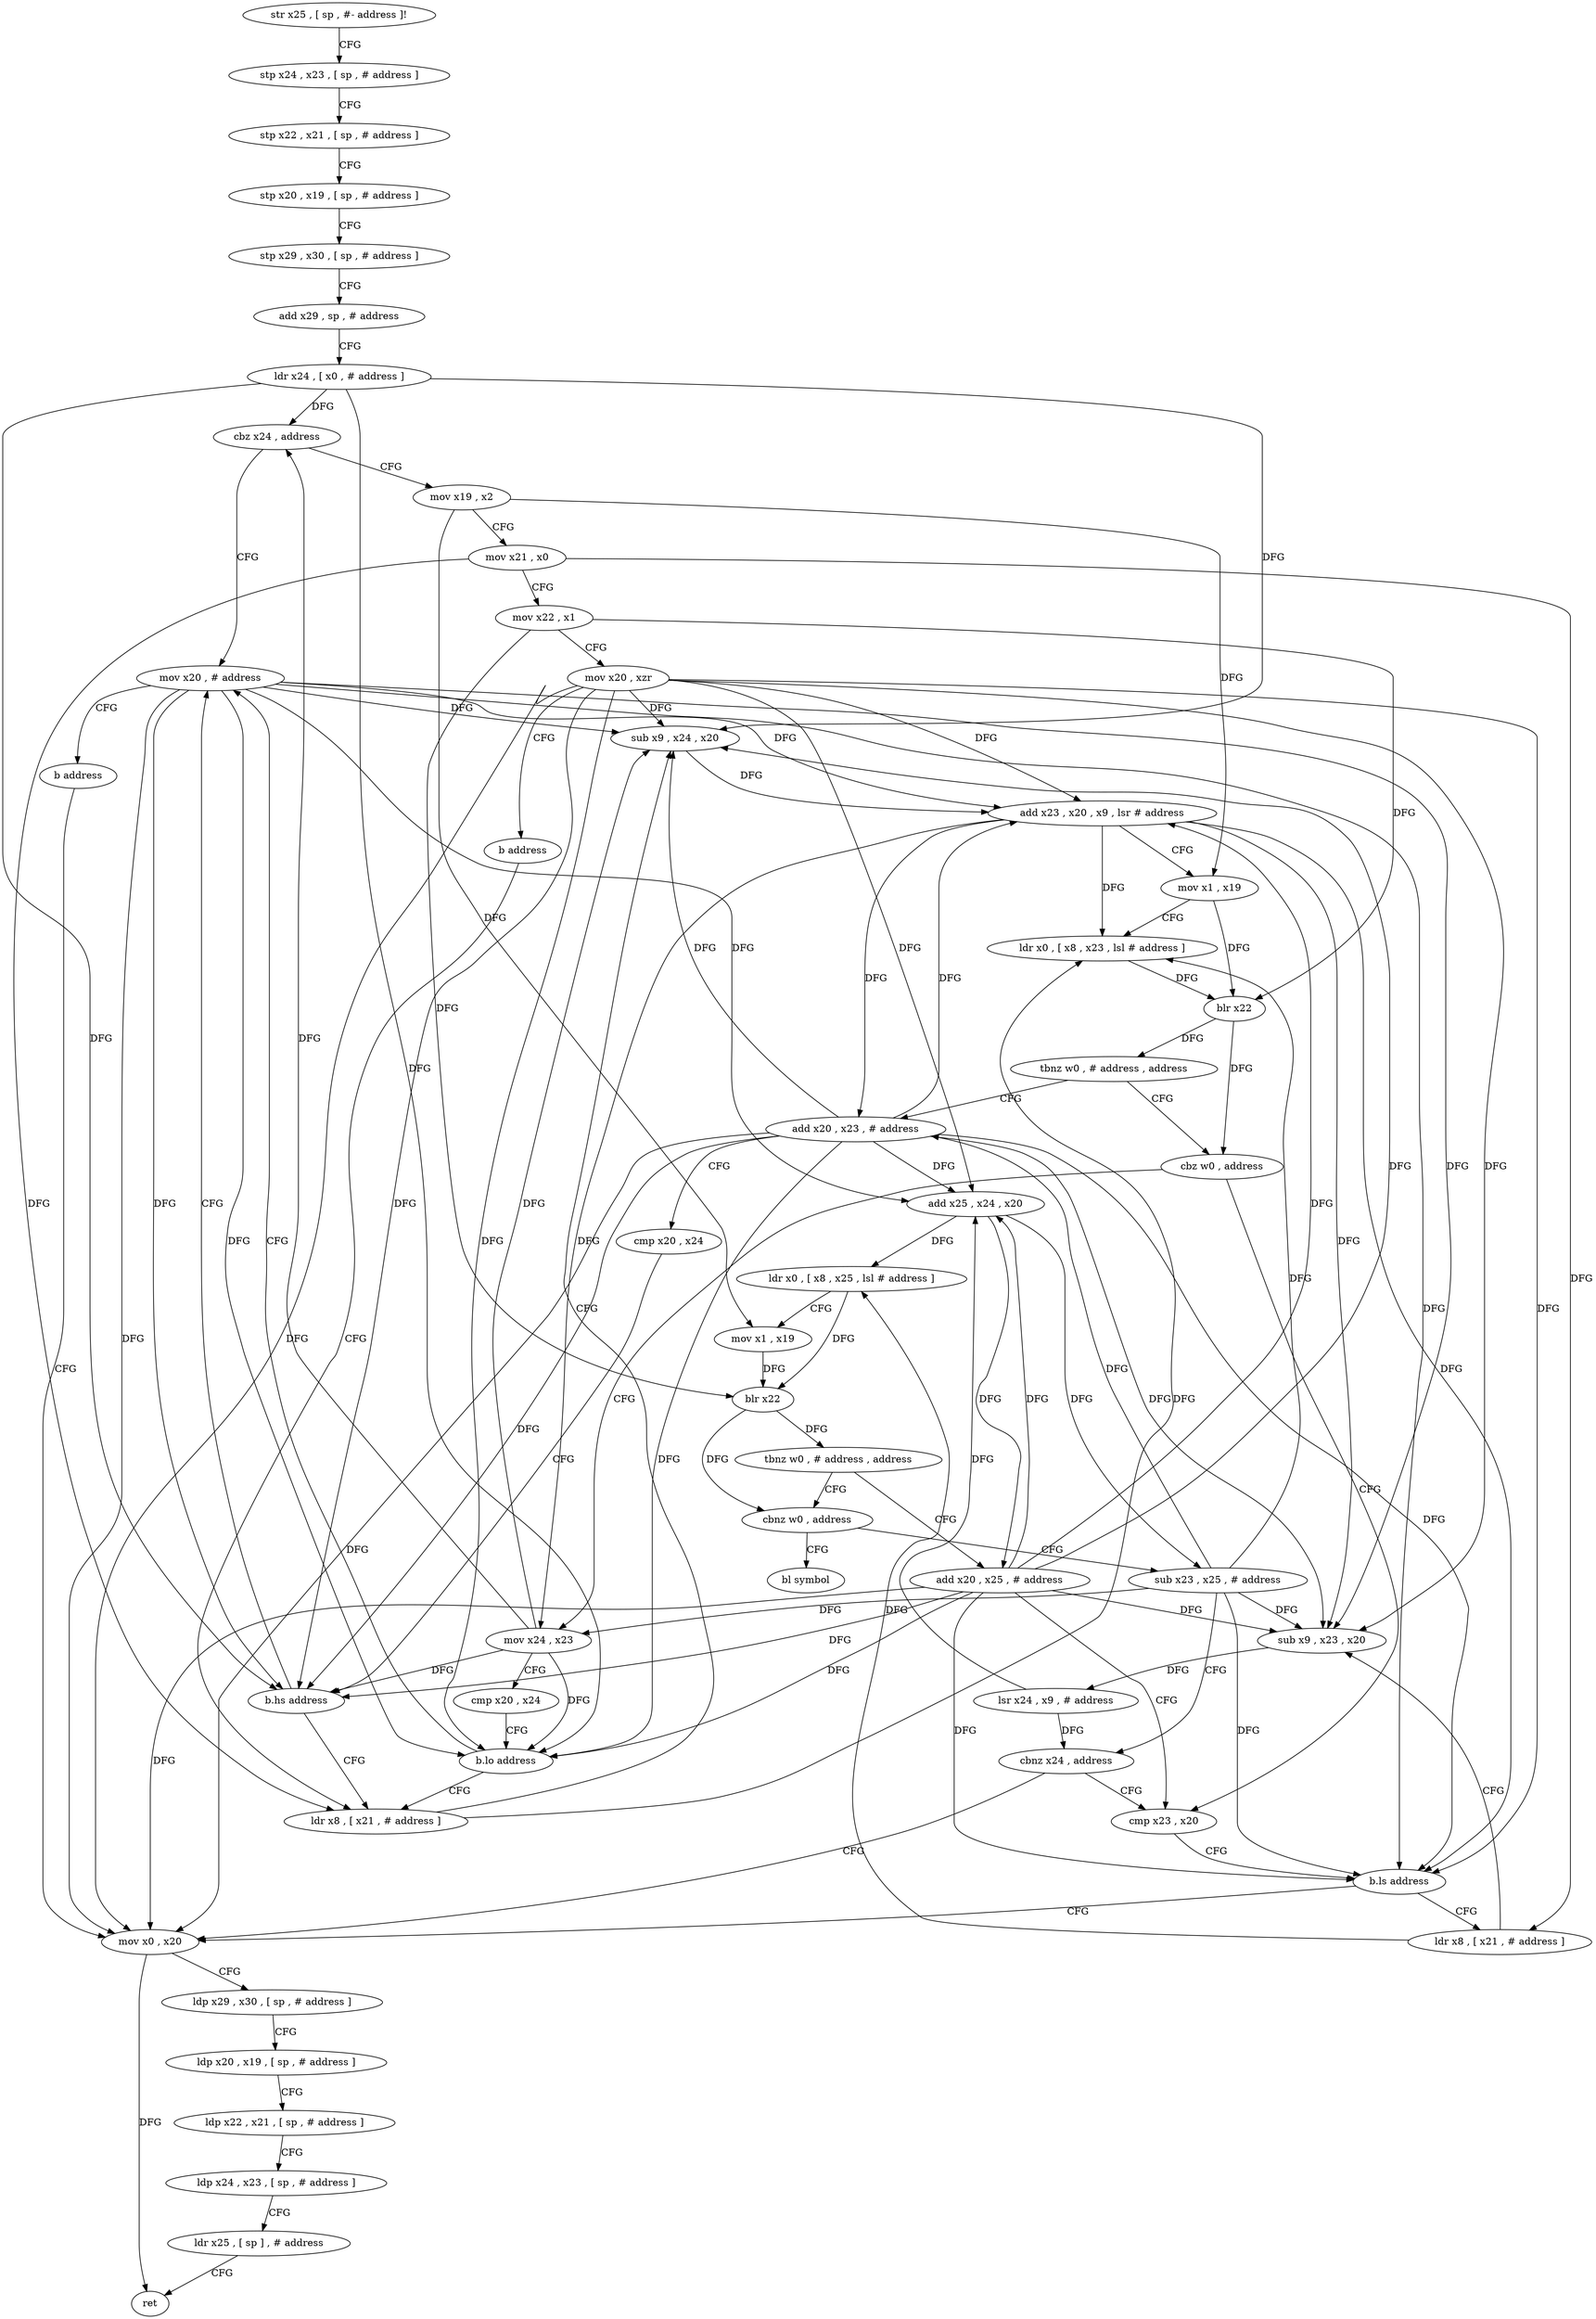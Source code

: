 digraph "func" {
"147816" [label = "str x25 , [ sp , #- address ]!" ]
"147820" [label = "stp x24 , x23 , [ sp , # address ]" ]
"147824" [label = "stp x22 , x21 , [ sp , # address ]" ]
"147828" [label = "stp x20 , x19 , [ sp , # address ]" ]
"147832" [label = "stp x29 , x30 , [ sp , # address ]" ]
"147836" [label = "add x29 , sp , # address" ]
"147840" [label = "ldr x24 , [ x0 , # address ]" ]
"147844" [label = "cbz x24 , address" ]
"147924" [label = "mov x20 , # address" ]
"147848" [label = "mov x19 , x2" ]
"147928" [label = "b address" ]
"147988" [label = "mov x0 , x20" ]
"147852" [label = "mov x21 , x0" ]
"147856" [label = "mov x22 , x1" ]
"147860" [label = "mov x20 , xzr" ]
"147864" [label = "b address" ]
"147880" [label = "ldr x8 , [ x21 , # address ]" ]
"147992" [label = "ldp x29 , x30 , [ sp , # address ]" ]
"147996" [label = "ldp x20 , x19 , [ sp , # address ]" ]
"148000" [label = "ldp x22 , x21 , [ sp , # address ]" ]
"148004" [label = "ldp x24 , x23 , [ sp , # address ]" ]
"148008" [label = "ldr x25 , [ sp ] , # address" ]
"148012" [label = "ret" ]
"147884" [label = "sub x9 , x24 , x20" ]
"147888" [label = "add x23 , x20 , x9 , lsr # address" ]
"147892" [label = "mov x1 , x19" ]
"147896" [label = "ldr x0 , [ x8 , x23 , lsl # address ]" ]
"147900" [label = "blr x22" ]
"147904" [label = "tbnz w0 , # address , address" ]
"147868" [label = "add x20 , x23 , # address" ]
"147908" [label = "cbz w0 , address" ]
"147872" [label = "cmp x20 , x24" ]
"147876" [label = "b.hs address" ]
"147936" [label = "cmp x23 , x20" ]
"147912" [label = "mov x24 , x23" ]
"147940" [label = "b.ls address" ]
"147944" [label = "ldr x8 , [ x21 , # address ]" ]
"147916" [label = "cmp x20 , x24" ]
"147920" [label = "b.lo address" ]
"147948" [label = "sub x9 , x23 , x20" ]
"147952" [label = "lsr x24 , x9 , # address" ]
"147956" [label = "add x25 , x24 , x20" ]
"147960" [label = "ldr x0 , [ x8 , x25 , lsl # address ]" ]
"147964" [label = "mov x1 , x19" ]
"147968" [label = "blr x22" ]
"147972" [label = "tbnz w0 , # address , address" ]
"147932" [label = "add x20 , x25 , # address" ]
"147976" [label = "cbnz w0 , address" ]
"148016" [label = "bl symbol" ]
"147980" [label = "sub x23 , x25 , # address" ]
"147984" [label = "cbnz x24 , address" ]
"147816" -> "147820" [ label = "CFG" ]
"147820" -> "147824" [ label = "CFG" ]
"147824" -> "147828" [ label = "CFG" ]
"147828" -> "147832" [ label = "CFG" ]
"147832" -> "147836" [ label = "CFG" ]
"147836" -> "147840" [ label = "CFG" ]
"147840" -> "147844" [ label = "DFG" ]
"147840" -> "147884" [ label = "DFG" ]
"147840" -> "147876" [ label = "DFG" ]
"147840" -> "147920" [ label = "DFG" ]
"147844" -> "147924" [ label = "CFG" ]
"147844" -> "147848" [ label = "CFG" ]
"147924" -> "147928" [ label = "CFG" ]
"147924" -> "147988" [ label = "DFG" ]
"147924" -> "147884" [ label = "DFG" ]
"147924" -> "147888" [ label = "DFG" ]
"147924" -> "147876" [ label = "DFG" ]
"147924" -> "147940" [ label = "DFG" ]
"147924" -> "147920" [ label = "DFG" ]
"147924" -> "147948" [ label = "DFG" ]
"147924" -> "147956" [ label = "DFG" ]
"147848" -> "147852" [ label = "CFG" ]
"147848" -> "147892" [ label = "DFG" ]
"147848" -> "147964" [ label = "DFG" ]
"147928" -> "147988" [ label = "CFG" ]
"147988" -> "147992" [ label = "CFG" ]
"147988" -> "148012" [ label = "DFG" ]
"147852" -> "147856" [ label = "CFG" ]
"147852" -> "147880" [ label = "DFG" ]
"147852" -> "147944" [ label = "DFG" ]
"147856" -> "147860" [ label = "CFG" ]
"147856" -> "147900" [ label = "DFG" ]
"147856" -> "147968" [ label = "DFG" ]
"147860" -> "147864" [ label = "CFG" ]
"147860" -> "147988" [ label = "DFG" ]
"147860" -> "147884" [ label = "DFG" ]
"147860" -> "147888" [ label = "DFG" ]
"147860" -> "147876" [ label = "DFG" ]
"147860" -> "147940" [ label = "DFG" ]
"147860" -> "147920" [ label = "DFG" ]
"147860" -> "147948" [ label = "DFG" ]
"147860" -> "147956" [ label = "DFG" ]
"147864" -> "147880" [ label = "CFG" ]
"147880" -> "147884" [ label = "CFG" ]
"147880" -> "147896" [ label = "DFG" ]
"147992" -> "147996" [ label = "CFG" ]
"147996" -> "148000" [ label = "CFG" ]
"148000" -> "148004" [ label = "CFG" ]
"148004" -> "148008" [ label = "CFG" ]
"148008" -> "148012" [ label = "CFG" ]
"147884" -> "147888" [ label = "DFG" ]
"147888" -> "147892" [ label = "CFG" ]
"147888" -> "147896" [ label = "DFG" ]
"147888" -> "147868" [ label = "DFG" ]
"147888" -> "147940" [ label = "DFG" ]
"147888" -> "147912" [ label = "DFG" ]
"147888" -> "147948" [ label = "DFG" ]
"147892" -> "147896" [ label = "CFG" ]
"147892" -> "147900" [ label = "DFG" ]
"147896" -> "147900" [ label = "DFG" ]
"147900" -> "147904" [ label = "DFG" ]
"147900" -> "147908" [ label = "DFG" ]
"147904" -> "147868" [ label = "CFG" ]
"147904" -> "147908" [ label = "CFG" ]
"147868" -> "147872" [ label = "CFG" ]
"147868" -> "147988" [ label = "DFG" ]
"147868" -> "147884" [ label = "DFG" ]
"147868" -> "147888" [ label = "DFG" ]
"147868" -> "147876" [ label = "DFG" ]
"147868" -> "147940" [ label = "DFG" ]
"147868" -> "147920" [ label = "DFG" ]
"147868" -> "147948" [ label = "DFG" ]
"147868" -> "147956" [ label = "DFG" ]
"147908" -> "147936" [ label = "CFG" ]
"147908" -> "147912" [ label = "CFG" ]
"147872" -> "147876" [ label = "CFG" ]
"147876" -> "147924" [ label = "CFG" ]
"147876" -> "147880" [ label = "CFG" ]
"147936" -> "147940" [ label = "CFG" ]
"147912" -> "147916" [ label = "CFG" ]
"147912" -> "147844" [ label = "DFG" ]
"147912" -> "147876" [ label = "DFG" ]
"147912" -> "147884" [ label = "DFG" ]
"147912" -> "147920" [ label = "DFG" ]
"147940" -> "147988" [ label = "CFG" ]
"147940" -> "147944" [ label = "CFG" ]
"147944" -> "147948" [ label = "CFG" ]
"147944" -> "147960" [ label = "DFG" ]
"147916" -> "147920" [ label = "CFG" ]
"147920" -> "147880" [ label = "CFG" ]
"147920" -> "147924" [ label = "CFG" ]
"147948" -> "147952" [ label = "DFG" ]
"147952" -> "147956" [ label = "DFG" ]
"147952" -> "147984" [ label = "DFG" ]
"147956" -> "147960" [ label = "DFG" ]
"147956" -> "147932" [ label = "DFG" ]
"147956" -> "147980" [ label = "DFG" ]
"147960" -> "147964" [ label = "CFG" ]
"147960" -> "147968" [ label = "DFG" ]
"147964" -> "147968" [ label = "DFG" ]
"147968" -> "147972" [ label = "DFG" ]
"147968" -> "147976" [ label = "DFG" ]
"147972" -> "147932" [ label = "CFG" ]
"147972" -> "147976" [ label = "CFG" ]
"147932" -> "147936" [ label = "CFG" ]
"147932" -> "147988" [ label = "DFG" ]
"147932" -> "147884" [ label = "DFG" ]
"147932" -> "147940" [ label = "DFG" ]
"147932" -> "147948" [ label = "DFG" ]
"147932" -> "147956" [ label = "DFG" ]
"147932" -> "147888" [ label = "DFG" ]
"147932" -> "147876" [ label = "DFG" ]
"147932" -> "147920" [ label = "DFG" ]
"147976" -> "148016" [ label = "CFG" ]
"147976" -> "147980" [ label = "CFG" ]
"147980" -> "147984" [ label = "CFG" ]
"147980" -> "147896" [ label = "DFG" ]
"147980" -> "147868" [ label = "DFG" ]
"147980" -> "147912" [ label = "DFG" ]
"147980" -> "147940" [ label = "DFG" ]
"147980" -> "147948" [ label = "DFG" ]
"147984" -> "147936" [ label = "CFG" ]
"147984" -> "147988" [ label = "CFG" ]
}
